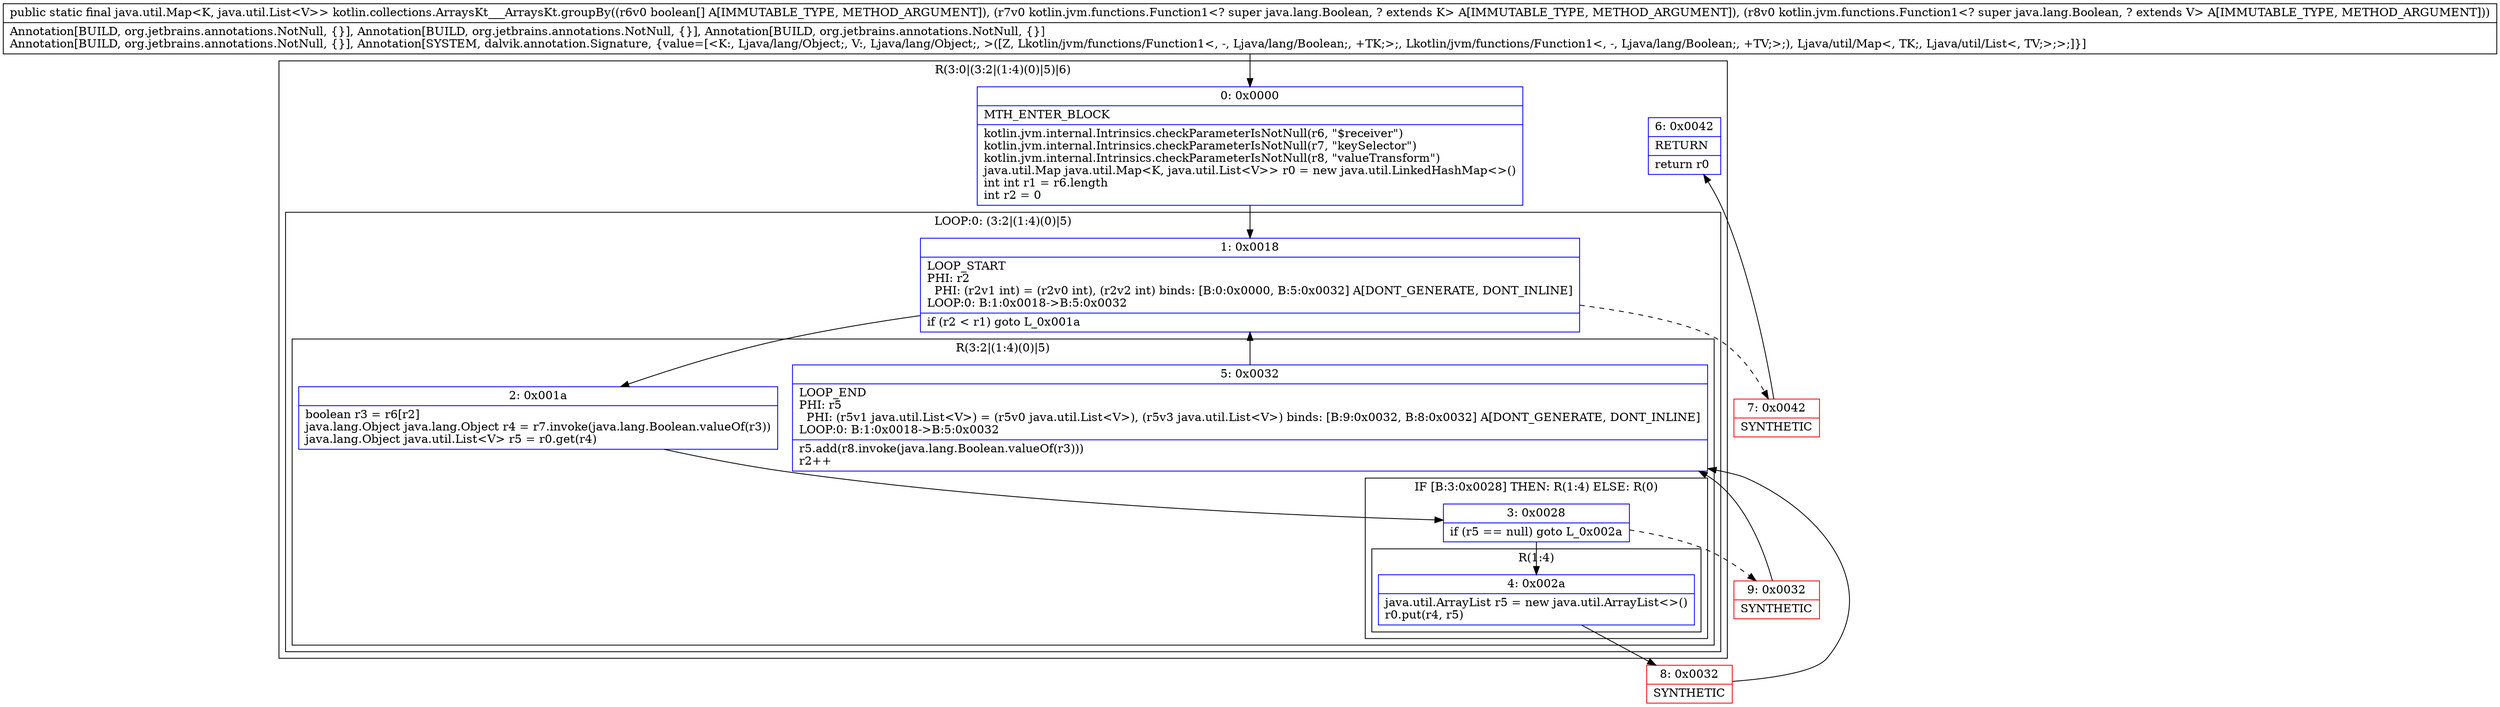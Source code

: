 digraph "CFG forkotlin.collections.ArraysKt___ArraysKt.groupBy([ZLkotlin\/jvm\/functions\/Function1;Lkotlin\/jvm\/functions\/Function1;)Ljava\/util\/Map;" {
subgraph cluster_Region_394868244 {
label = "R(3:0|(3:2|(1:4)(0)|5)|6)";
node [shape=record,color=blue];
Node_0 [shape=record,label="{0\:\ 0x0000|MTH_ENTER_BLOCK\l|kotlin.jvm.internal.Intrinsics.checkParameterIsNotNull(r6, \"$receiver\")\lkotlin.jvm.internal.Intrinsics.checkParameterIsNotNull(r7, \"keySelector\")\lkotlin.jvm.internal.Intrinsics.checkParameterIsNotNull(r8, \"valueTransform\")\ljava.util.Map java.util.Map\<K, java.util.List\<V\>\> r0 = new java.util.LinkedHashMap\<\>()\lint int r1 = r6.length\lint r2 = 0\l}"];
subgraph cluster_LoopRegion_1334594392 {
label = "LOOP:0: (3:2|(1:4)(0)|5)";
node [shape=record,color=blue];
Node_1 [shape=record,label="{1\:\ 0x0018|LOOP_START\lPHI: r2 \l  PHI: (r2v1 int) = (r2v0 int), (r2v2 int) binds: [B:0:0x0000, B:5:0x0032] A[DONT_GENERATE, DONT_INLINE]\lLOOP:0: B:1:0x0018\-\>B:5:0x0032\l|if (r2 \< r1) goto L_0x001a\l}"];
subgraph cluster_Region_384926943 {
label = "R(3:2|(1:4)(0)|5)";
node [shape=record,color=blue];
Node_2 [shape=record,label="{2\:\ 0x001a|boolean r3 = r6[r2]\ljava.lang.Object java.lang.Object r4 = r7.invoke(java.lang.Boolean.valueOf(r3))\ljava.lang.Object java.util.List\<V\> r5 = r0.get(r4)\l}"];
subgraph cluster_IfRegion_2065300689 {
label = "IF [B:3:0x0028] THEN: R(1:4) ELSE: R(0)";
node [shape=record,color=blue];
Node_3 [shape=record,label="{3\:\ 0x0028|if (r5 == null) goto L_0x002a\l}"];
subgraph cluster_Region_1051173710 {
label = "R(1:4)";
node [shape=record,color=blue];
Node_4 [shape=record,label="{4\:\ 0x002a|java.util.ArrayList r5 = new java.util.ArrayList\<\>()\lr0.put(r4, r5)\l}"];
}
subgraph cluster_Region_1108174915 {
label = "R(0)";
node [shape=record,color=blue];
}
}
Node_5 [shape=record,label="{5\:\ 0x0032|LOOP_END\lPHI: r5 \l  PHI: (r5v1 java.util.List\<V\>) = (r5v0 java.util.List\<V\>), (r5v3 java.util.List\<V\>) binds: [B:9:0x0032, B:8:0x0032] A[DONT_GENERATE, DONT_INLINE]\lLOOP:0: B:1:0x0018\-\>B:5:0x0032\l|r5.add(r8.invoke(java.lang.Boolean.valueOf(r3)))\lr2++\l}"];
}
}
Node_6 [shape=record,label="{6\:\ 0x0042|RETURN\l|return r0\l}"];
}
Node_7 [shape=record,color=red,label="{7\:\ 0x0042|SYNTHETIC\l}"];
Node_8 [shape=record,color=red,label="{8\:\ 0x0032|SYNTHETIC\l}"];
Node_9 [shape=record,color=red,label="{9\:\ 0x0032|SYNTHETIC\l}"];
MethodNode[shape=record,label="{public static final java.util.Map\<K, java.util.List\<V\>\> kotlin.collections.ArraysKt___ArraysKt.groupBy((r6v0 boolean[] A[IMMUTABLE_TYPE, METHOD_ARGUMENT]), (r7v0 kotlin.jvm.functions.Function1\<? super java.lang.Boolean, ? extends K\> A[IMMUTABLE_TYPE, METHOD_ARGUMENT]), (r8v0 kotlin.jvm.functions.Function1\<? super java.lang.Boolean, ? extends V\> A[IMMUTABLE_TYPE, METHOD_ARGUMENT]))  | Annotation[BUILD, org.jetbrains.annotations.NotNull, \{\}], Annotation[BUILD, org.jetbrains.annotations.NotNull, \{\}], Annotation[BUILD, org.jetbrains.annotations.NotNull, \{\}]\lAnnotation[BUILD, org.jetbrains.annotations.NotNull, \{\}], Annotation[SYSTEM, dalvik.annotation.Signature, \{value=[\<K:, Ljava\/lang\/Object;, V:, Ljava\/lang\/Object;, \>([Z, Lkotlin\/jvm\/functions\/Function1\<, \-, Ljava\/lang\/Boolean;, +TK;\>;, Lkotlin\/jvm\/functions\/Function1\<, \-, Ljava\/lang\/Boolean;, +TV;\>;), Ljava\/util\/Map\<, TK;, Ljava\/util\/List\<, TV;\>;\>;]\}]\l}"];
MethodNode -> Node_0;
Node_0 -> Node_1;
Node_1 -> Node_2;
Node_1 -> Node_7[style=dashed];
Node_2 -> Node_3;
Node_3 -> Node_4;
Node_3 -> Node_9[style=dashed];
Node_4 -> Node_8;
Node_5 -> Node_1;
Node_7 -> Node_6;
Node_8 -> Node_5;
Node_9 -> Node_5;
}

